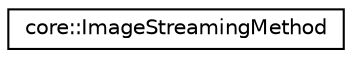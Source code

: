 digraph "Graphical Class Hierarchy"
{
 // LATEX_PDF_SIZE
  edge [fontname="Helvetica",fontsize="10",labelfontname="Helvetica",labelfontsize="10"];
  node [fontname="Helvetica",fontsize="10",shape=record];
  rankdir="LR";
  Node0 [label="core::ImageStreamingMethod",height=0.2,width=0.4,color="black", fillcolor="white", style="filled",URL="$d2/d56/structcore_1_1ImageStreamingMethod.html",tooltip=" "];
}
